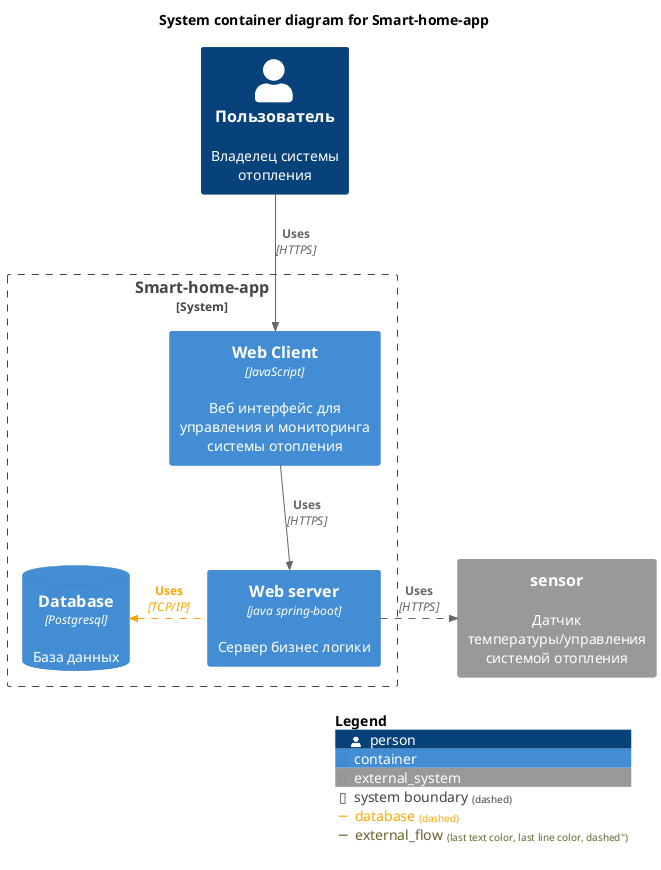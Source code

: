 @startuml
!include <C4/C4_Container>

title System container diagram for Smart-home-app

AddRelTag("database", $textColor="orange", $lineColor="orange", $lineStyle = DashedLine())
AddRelTag("external_flow", $lineStyle = DashedLine()")

Person(user, "Пользователь", $sprite="person", "Владелец системы отопления")
System_Boundary(c1, Smart-home-app) {
        Container(client, "Web Client", "JavaScript", "Веб интерфейс для управления и мониторинга системы отопления")
        Container(server, "Web server", "java spring-boot", "Сервер бизнес логики")
        ContainerDb(database, "Database", "Postgresql", "База данных")
}

System_Ext(sensor, "sensor", "Датчик температуры/управления системой отопления")


Rel(user, client, "Uses", "HTTPS")
Rel(client, server, "Uses", "HTTPS")
Rel_L(server, database, "Uses", "TCP/IP", $tags="database")
Rel_R(server, sensor, "Uses", "HTTPS", $tags="external_flow")

SHOW_LEGEND()
@enduml
